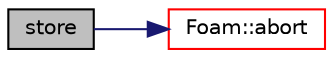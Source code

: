 digraph "store"
{
  bgcolor="transparent";
  edge [fontname="Helvetica",fontsize="10",labelfontname="Helvetica",labelfontsize="10"];
  node [fontname="Helvetica",fontsize="10",shape=record];
  rankdir="LR";
  Node2536 [label="store",height=0.2,width=0.4,color="black", fillcolor="grey75", style="filled", fontcolor="black"];
  Node2536 -> Node2537 [color="midnightblue",fontsize="10",style="solid",fontname="Helvetica"];
  Node2537 [label="Foam::abort",height=0.2,width=0.4,color="red",URL="$a21851.html#a447107a607d03e417307c203fa5fb44b"];
}
